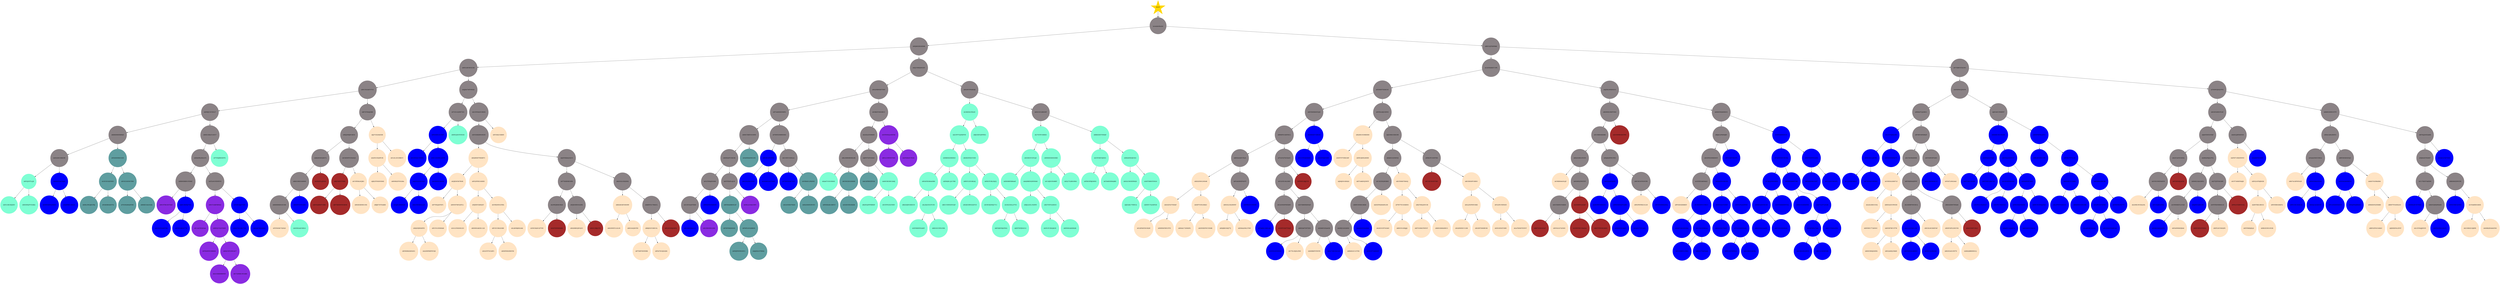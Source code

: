digraph TreeStructure {

idI3LYDWY6PYSM[shape=circle;style=filled;color=lavenderblush4;label=<<BR/>lavenderblush4<BR/>>]
ROOTNODE[shape=star;style=filled;color=gold;label=<ROOT>]
ROOTNODE->idI3LYDWY6PYSM
idI3LYDWY6PYSM[shape=circle;style=filled;color=lavenderblush4;label=<<BR/>lavenderblush4<BR/>>]
ROOTNODE[shape=star;style=filled;color=gold;label=<ROOT>]
ROOTNODE->idI3LYDWY6PYSM
idWJ965ZR3HIMR[shape=circle;style=filled;color=lavenderblush4]
idI3LYDWY6PYSM->idWJ965ZR3HIMR
idBYCGJT5HFR8K[shape=circle;style=filled;color=lavenderblush4]
idI3LYDWY6PYSM->idBYCGJT5HFR8K
idFEUAPO8YZCX8[shape=circle;style=filled;color=lavenderblush4]
idWJ965ZR3HIMR->idFEUAPO8YZCX8
idSJ1VMXQ9SGXT[shape=circle;style=filled;color=lavenderblush4]
idWJ965ZR3HIMR->idSJ1VMXQ9SGXT
id1AVMAX6S71PR[shape=circle;style=filled;color=lavenderblush4]
idBYCGJT5HFR8K->id1AVMAX6S71PR
idV7DBPCFZ4C9U[shape=circle;style=filled;color=lavenderblush4]
idBYCGJT5HFR8K->idV7DBPCFZ4C9U
idWU5SZAIF37UG[shape=circle;style=filled;color=lavenderblush4]
idFEUAPO8YZCX8->idWU5SZAIF37UG
idQJH47MFY95QS[shape=circle;style=filled;color=lavenderblush4]
idFEUAPO8YZCX8->idQJH47MFY95QS
idW2PIBWER75WF[shape=circle;style=filled;color=lavenderblush4]
idSJ1VMXQ9SGXT->idW2PIBWER75WF
idP2MVTF84KYJK[shape=circle;style=filled;color=lavenderblush4]
idSJ1VMXQ9SGXT->idP2MVTF84KYJK
idYSMM7YIO6COC[shape=circle;style=filled;color=lavenderblush4]
id1AVMAX6S71PR->idYSMM7YIO6COC
id4JT8LMYKNGCO[shape=circle;style=filled;color=lavenderblush4]
id1AVMAX6S71PR->id4JT8LMYKNGCO
id3FHP601JY4UW[shape=circle;style=filled;color=lavenderblush4]
idV7DBPCFZ4C9U->id3FHP601JY4UW
id790WVJDQUFVS[shape=circle;style=filled;color=lavenderblush4]
idV7DBPCFZ4C9U->id790WVJDQUFVS
idSP8JU3UYSCL7[shape=circle;style=filled;color=lavenderblush4]
idWU5SZAIF37UG->idSP8JU3UYSCL7
idB7ZT584JGI89[shape=circle;style=filled;color=lavenderblush4]
idWU5SZAIF37UG->idB7ZT584JGI89
id7CN1G2HW7351[shape=circle;style=filled;color=lavenderblush4]
idQJH47MFY95QS->id7CN1G2HW7351
id2U9YMAOUORCK[shape=circle;style=filled;color=lavenderblush4]
idQJH47MFY95QS->id2U9YMAOUORCK
id5744ROB3NMFG[shape=circle;style=filled;color=lavenderblush4]
idW2PIBWER75WF->id5744ROB3NMFG
idCRRZYV6D3RUU[shape=circle;style=filled;color=lavenderblush4]
idW2PIBWER75WF->idCRRZYV6D3RUU
id198ZS61P8L8C[shape=circle;style=filled;color=aquamarine]
idP2MVTF84KYJK->id198ZS61P8L8C
idDGCSCLB8I3HT[shape=circle;style=filled;color=lavenderblush4]
idP2MVTF84KYJK->idDGCSCLB8I3HT
id6V5HHX8SFQQ9[shape=circle;style=filled;color=lavenderblush4]
idYSMM7YIO6COC->id6V5HHX8SFQQ9
idNTHL49JO3EWO[shape=circle;style=filled;color=lavenderblush4]
idYSMM7YIO6COC->idNTHL49JO3EWO
idEHWB19MFYY8O[shape=circle;style=filled;color=lavenderblush4]
id4JT8LMYKNGCO->idEHWB19MFYY8O
id08MYMQ6X90CS[shape=circle;style=filled;color=lavenderblush4]
id4JT8LMYKNGCO->id08MYMQ6X90CS
idWB4S7LJSZ8C1[shape=circle;style=filled;color=lavenderblush4]
id3FHP601JY4UW->idWB4S7LJSZ8C1
idJ0V4EU5WRP97[shape=circle;style=filled;color=lavenderblush4]
id3FHP601JY4UW->idJ0V4EU5WRP97
idIOSF2DRUFUAV[shape=circle;style=filled;color=lavenderblush4]
id790WVJDQUFVS->idIOSF2DRUFUAV
idXKWLW8NUITTV[shape=circle;style=filled;color=lavenderblush4]
id790WVJDQUFVS->idXKWLW8NUITTV
idKBXM9H5RPADI[shape=circle;style=filled;color=lavenderblush4]
idSP8JU3UYSCL7->idKBXM9H5RPADI
idMSUZB2CU4YU7[shape=circle;style=filled;color=lavenderblush4]
idSP8JU3UYSCL7->idMSUZB2CU4YU7
idWJ20WJ6V3KVZ[shape=circle;style=filled;color=lavenderblush4]
idB7ZT584JGI89->idWJ20WJ6V3KVZ
idJ27CE29AH3IR[shape=circle;style=filled;color=bisque]
idB7ZT584JGI89->idJ27CE29AH3IR
idFEZX9G161M07[shape=circle;style=filled;color=blue]
id7CN1G2HW7351->idFEZX9G161M07
idMP2Q0STNVEO6[shape=circle;style=filled;color=aquamarine]
id7CN1G2HW7351->idMP2Q0STNVEO6
idZYSDKKBW4WZN[shape=circle;style=filled;color=lavenderblush4]
id2U9YMAOUORCK->idZYSDKKBW4WZN
id5T3I62UXIR95[shape=circle;style=filled;color=bisque]
id2U9YMAOUORCK->id5T3I62UXIR95
idH9CTHBTOCSWW[shape=circle;style=filled;color=lavenderblush4]
id5744ROB3NMFG->idH9CTHBTOCSWW
id7HW5ONBWXY8C[shape=circle;style=filled;color=lavenderblush4]
id5744ROB3NMFG->id7HW5ONBWXY8C
idLSSL63Y0969N[shape=circle;style=filled;color=lavenderblush4]
idCRRZYV6D3RUU->idLSSL63Y0969N
idOTFM5QLM5FNE[shape=circle;style=filled;color=blueviolet]
idCRRZYV6D3RUU->idOTFM5QLM5FNE
id2UFF7GQNXPVW[shape=circle;style=filled;color=aquamarine]
id198ZS61P8L8C->id2UFF7GQNXPVW
id9JUEEVQPFPEG[shape=circle;style=filled;color=aquamarine]
id198ZS61P8L8C->id9JUEEVQPFPEG
idL7VOTP196RSS[shape=circle;style=filled;color=aquamarine]
idDGCSCLB8I3HT->idL7VOTP196RSS
idRB0Z0ETT0MAP[shape=circle;style=filled;color=aquamarine]
idDGCSCLB8I3HT->idRB0Z0ETT0MAP
id99HPN1X0FMU2[shape=circle;style=filled;color=lavenderblush4]
id6V5HHX8SFQQ9->id99HPN1X0FMU2
idQ586DE73HKGR[shape=circle;style=filled;color=blue]
id6V5HHX8SFQQ9->idQ586DE73HKGR
idXQMI1N3M8DXM[shape=circle;style=filled;color=bisque]
idNTHL49JO3EWO->idXQMI1N3M8DXM
idJI2NBGCEBC8W[shape=circle;style=filled;color=lavenderblush4]
idNTHL49JO3EWO->idJI2NBGCEBC8W
idUC9I60GKDI86[shape=circle;style=filled;color=lavenderblush4]
idEHWB19MFYY8O->idUC9I60GKDI86
idOCWPBF45ETPM[shape=circle;style=filled;color=brown]
idEHWB19MFYY8O->idOCWPBF45ETPM
idBJAC2P8HNJKY[shape=circle;style=filled;color=lavenderblush4]
id08MYMQ6X90CS->idBJAC2P8HNJKY
id39IVA88MOO1Y[shape=circle;style=filled;color=blue]
id08MYMQ6X90CS->id39IVA88MOO1Y
idLZGVVJHIA389[shape=circle;style=filled;color=blue]
idWB4S7LJSZ8C1->idLZGVVJHIA389
idFVRF30FERIQT[shape=circle;style=filled;color=lavenderblush4]
idWB4S7LJSZ8C1->idFVRF30FERIQT
id6KRRU9GU9GXM[shape=circle;style=filled;color=blue]
idJ0V4EU5WRP97->id6KRRU9GU9GXM
idXMP99TK22PCC[shape=circle;style=filled;color=blue]
idJ0V4EU5WRP97->idXMP99TK22PCC
idJ4DTDFZGYPJF[shape=circle;style=filled;color=lavenderblush4]
idIOSF2DRUFUAV->idJ4DTDFZGYPJF
idASX1JHFHDYO9[shape=circle;style=filled;color=lavenderblush4]
idIOSF2DRUFUAV->idASX1JHFHDYO9
idMA1Q0ILXWIY3[shape=circle;style=filled;color=lavenderblush4]
idXKWLW8NUITTV->idMA1Q0ILXWIY3
idR782JO05ZAHR[shape=circle;style=filled;color=lavenderblush4]
idXKWLW8NUITTV->idR782JO05ZAHR
id4N206U08KCBY[shape=circle;style=filled;color=lavenderblush4]
idKBXM9H5RPADI->id4N206U08KCBY
idVXOEX5RD33D5[shape=circle;style=filled;color=cadetblue]
idKBXM9H5RPADI->idVXOEX5RD33D5
idSHATRLEK41P3[shape=circle;style=filled;color=lavenderblush4]
idMSUZB2CU4YU7->idSHATRLEK41P3
id7YYEJB9EDR7R[shape=circle;style=filled;color=aquamarine]
idMSUZB2CU4YU7->id7YYEJB9EDR7R
id4K4NO83Q9S72[shape=circle;style=filled;color=lavenderblush4]
idWJ20WJ6V3KVZ->id4K4NO83Q9S72
idCMZWPVON40QS[shape=circle;style=filled;color=lavenderblush4]
idWJ20WJ6V3KVZ->idCMZWPVON40QS
idLKYGCXQ0PUIX[shape=circle;style=filled;color=bisque]
idJ27CE29AH3IR->idLKYGCXQ0PUIX
idUL0L1ECZRBUV[shape=circle;style=filled;color=bisque]
idJ27CE29AH3IR->idUL0L1ECZRBUV
id0O95HAUOWBFJ[shape=circle;style=filled;color=blue]
idFEZX9G161M07->id0O95HAUOWBFJ
idMC1DSHMLAMN8[shape=circle;style=filled;color=blue]
idFEZX9G161M07->idMC1DSHMLAMN8
id6QRMM7WK8R7C[shape=circle;style=filled;color=bisque]
idZYSDKKBW4WZN->id6QRMM7WK8R7C
idJATNXKAQ3QUO[shape=circle;style=filled;color=lavenderblush4]
idZYSDKKBW4WZN->idJATNXKAQ3QUO
idDX5Q0TUXXCBI[shape=circle;style=filled;color=lavenderblush4]
idH9CTHBTOCSWW->idDX5Q0TUXXCBI
id3QNXXA5MI1ZM[shape=circle;style=filled;color=cadetblue]
idH9CTHBTOCSWW->id3QNXXA5MI1ZM
id8GI816PUP9PJ[shape=circle;style=filled;color=blue]
id7HW5ONBWXY8C->id8GI816PUP9PJ
idZ1NXVUDDILA1[shape=circle;style=filled;color=lavenderblush4]
id7HW5ONBWXY8C->idZ1NXVUDDILA1
idKLIMBMBMHLHK[shape=circle;style=filled;color=lavenderblush4]
idLSSL63Y0969N->idKLIMBMBMHLHK
idJFR75SFSZ8AU[shape=circle;style=filled;color=lavenderblush4]
idLSSL63Y0969N->idJFR75SFSZ8AU
idPLG1NWNET56D[shape=circle;style=filled;color=blueviolet]
idOTFM5QLM5FNE->idPLG1NWNET56D
id2FISB40UTEZ6[shape=circle;style=filled;color=blueviolet]
idOTFM5QLM5FNE->id2FISB40UTEZ6
idZRB0XZZRHHLV[shape=circle;style=filled;color=aquamarine]
id2UFF7GQNXPVW->idZRB0XZZRHHLV
idK0B3PHZGT3E9[shape=circle;style=filled;color=aquamarine]
id2UFF7GQNXPVW->idK0B3PHZGT3E9
idSOH03VUEYLJ9[shape=circle;style=filled;color=aquamarine]
idL7VOTP196RSS->idSOH03VUEYLJ9
idMMDDS800SHBZ[shape=circle;style=filled;color=aquamarine]
idL7VOTP196RSS->idMMDDS800SHBZ
idLTIVMKTQKNI3[shape=circle;style=filled;color=aquamarine]
idRB0Z0ETT0MAP->idLTIVMKTQKNI3
idDK465EIQECK3[shape=circle;style=filled;color=aquamarine]
idRB0Z0ETT0MAP->idDK465EIQECK3
id805A3QPG7K2Z[shape=circle;style=filled;color=lavenderblush4]
id99HPN1X0FMU2->id805A3QPG7K2Z
id7G2VQ7DCEAOC[shape=circle;style=filled;color=lavenderblush4]
id99HPN1X0FMU2->id7G2VQ7DCEAOC
idY1UY5VADDK8N[shape=circle;style=filled;color=blue]
idQ586DE73HKGR->idY1UY5VADDK8N
idEEIFX8JVIDBV[shape=circle;style=filled;color=blue]
idQ586DE73HKGR->idEEIFX8JVIDBV
idGB7N7VNRG36F[shape=circle;style=filled;color=bisque]
idXQMI1N3M8DXM->idGB7N7VNRG36F
id0WCJ6HS280H9[shape=circle;style=filled;color=bisque]
idXQMI1N3M8DXM->id0WCJ6HS280H9
idIQ8GC4ONIF2X[shape=circle;style=filled;color=lavenderblush4]
idJI2NBGCEBC8W->idIQ8GC4ONIF2X
idYBLYFUSNFTE6[shape=circle;style=filled;color=lavenderblush4]
idJI2NBGCEBC8W->idYBLYFUSNFTE6
idH2OG9610YG55[shape=circle;style=filled;color=lavenderblush4]
idUC9I60GKDI86->idH2OG9610YG55
id94J0QFIWUFXU[shape=circle;style=filled;color=lavenderblush4]
idUC9I60GKDI86->id94J0QFIWUFXU
idGOFDG0MKH0OY[shape=circle;style=filled;color=lavenderblush4]
idBJAC2P8HNJKY->idGOFDG0MKH0OY
idFOOA8V5XICPC[shape=circle;style=filled;color=blue]
idBJAC2P8HNJKY->idFOOA8V5XICPC
id7AMWNEP3WO9J[shape=circle;style=filled;color=blue]
id39IVA88MOO1Y->id7AMWNEP3WO9J
idN6TMNPXTLK3K[shape=circle;style=filled;color=blue]
id39IVA88MOO1Y->idN6TMNPXTLK3K
idNROKI21J4E5M[shape=circle;style=filled;color=blue]
idLZGVVJHIA389->idNROKI21J4E5M
idEXHD0IHEB27C[shape=circle;style=filled;color=blue]
idLZGVVJHIA389->idEXHD0IHEB27C
id31T4O9I4E9EB[shape=circle;style=filled;color=lavenderblush4]
idFVRF30FERIQT->id31T4O9I4E9EB
idOTGI9V0PV4E0[shape=circle;style=filled;color=lavenderblush4]
idFVRF30FERIQT->idOTGI9V0PV4E0
id4X5QZ2CVYJJV[shape=circle;style=filled;color=blue]
id6KRRU9GU9GXM->id4X5QZ2CVYJJV
idZO5A24H4Y91P[shape=circle;style=filled;color=blue]
id6KRRU9GU9GXM->idZO5A24H4Y91P
idIBLBOGB9UDIR[shape=circle;style=filled;color=blue]
idXMP99TK22PCC->idIBLBOGB9UDIR
idXVR27X7YLCJ5[shape=circle;style=filled;color=blue]
idXMP99TK22PCC->idXVR27X7YLCJ5
idOA724YS53EXQ[shape=circle;style=filled;color=lavenderblush4]
idJ4DTDFZGYPJF->idOA724YS53EXQ
id2RXQ59J2LFYQ[shape=circle;style=filled;color=lavenderblush4]
idJ4DTDFZGYPJF->id2RXQ59J2LFYQ
id4FM71HKZEWNU[shape=circle;style=filled;color=bisque]
idASX1JHFHDYO9->id4FM71HKZEWNU
idA0JI8F9ZGHDY[shape=circle;style=filled;color=blue]
idASX1JHFHDYO9->idA0JI8F9ZGHDY
id3QA2SMOUM0L4[shape=circle;style=filled;color=lavenderblush4]
idMA1Q0ILXWIY3->id3QA2SMOUM0L4
idBFZ8SXESESJC[shape=circle;style=filled;color=lavenderblush4]
idMA1Q0ILXWIY3->idBFZ8SXESESJC
id5J8AGETXS8E7[shape=circle;style=filled;color=lavenderblush4]
idR782JO05ZAHR->id5J8AGETXS8E7
idG0JGLP2B76MO[shape=circle;style=filled;color=blue]
idR782JO05ZAHR->idG0JGLP2B76MO
idIVVJ2YI7LLJX[shape=circle;style=filled;color=aquamarine]
id4N206U08KCBY->idIVVJ2YI7LLJX
idS8MVI3ACNJ4S[shape=circle;style=filled;color=blue]
id4N206U08KCBY->idS8MVI3ACNJ4S
id1ECIG3QZY9XU[shape=circle;style=filled;color=cadetblue]
idVXOEX5RD33D5->id1ECIG3QZY9XU
idIVSZ1KONS7BM[shape=circle;style=filled;color=cadetblue]
idVXOEX5RD33D5->idIVSZ1KONS7BM
idRBMDBRN1PDMZ[shape=circle;style=filled;color=lavenderblush4]
idSHATRLEK41P3->idRBMDBRN1PDMZ
idSTL6O3YEWPUX[shape=circle;style=filled;color=lavenderblush4]
idSHATRLEK41P3->idSTL6O3YEWPUX
idB83O9KGS4RMN[shape=circle;style=filled;color=lavenderblush4]
id4K4NO83Q9S72->idB83O9KGS4RMN
id2FADPL2JVIGG[shape=circle;style=filled;color=brown]
id4K4NO83Q9S72->id2FADPL2JVIGG
idBJT4BFS7FIRS[shape=circle;style=filled;color=brown]
idCMZWPVON40QS->idBJT4BFS7FIRS
idUVIPX6L6CJKG[shape=circle;style=filled;color=bisque]
idCMZWPVON40QS->idUVIPX6L6CJKG
idJK25TNDDVDMZ[shape=circle;style=filled;color=bisque]
idLKYGCXQ0PUIX->idJK25TNDDVDMZ
id6W9K2PVNLX6A[shape=circle;style=filled;color=bisque]
idLKYGCXQ0PUIX->id6W9K2PVNLX6A
id4JOYQ335COLD[shape=circle;style=filled;color=blue]
idMC1DSHMLAMN8->id4JOYQ335COLD
id4OI9Z9UZ8NXF[shape=circle;style=filled;color=blue]
idMC1DSHMLAMN8->id4OI9Z9UZ8NXF
idGJED0YI67RGK[shape=circle;style=filled;color=bisque]
id6QRMM7WK8R7C->idGJED0YI67RGK
idPZ2FPEE1KHEE[shape=circle;style=filled;color=bisque]
id6QRMM7WK8R7C->idPZ2FPEE1KHEE
idY7TA5RNKU6FA[shape=circle;style=filled;color=lavenderblush4]
idJATNXKAQ3QUO->idY7TA5RNKU6FA
id62OLILCKQSDQ[shape=circle;style=filled;color=lavenderblush4]
idJATNXKAQ3QUO->id62OLILCKQSDQ
idUQ7694JNI3HH[shape=circle;style=filled;color=lavenderblush4]
idDX5Q0TUXXCBI->idUQ7694JNI3HH
idOI785ATL4J1H[shape=circle;style=filled;color=lavenderblush4]
idDX5Q0TUXXCBI->idOI785ATL4J1H
id8LZSQYRCV5YD[shape=circle;style=filled;color=blue]
id8GI816PUP9PJ->id8LZSQYRCV5YD
idLW6RP2DZ7EMZ[shape=circle;style=filled;color=blue]
id8GI816PUP9PJ->idLW6RP2DZ7EMZ
id7YWFXV0K7YCF[shape=circle;style=filled;color=blue]
idZ1NXVUDDILA1->id7YWFXV0K7YCF
idO5BA91LPB2WZ[shape=circle;style=filled;color=cadetblue]
idZ1NXVUDDILA1->idO5BA91LPB2WZ
idQA47COOURSSZ[shape=circle;style=filled;color=aquamarine]
idKLIMBMBMHLHK->idQA47COOURSSZ
idICMGZ6O2X8HH[shape=circle;style=filled;color=cadetblue]
idKLIMBMBMHLHK->idICMGZ6O2X8HH
idACAPB90ZXVG6[shape=circle;style=filled;color=cadetblue]
idJFR75SFSZ8AU->idACAPB90ZXVG6
idAWCRZ3BUZAHJ[shape=circle;style=filled;color=aquamarine]
idJFR75SFSZ8AU->idAWCRZ3BUZAHJ
idW26TK3K6AOBM[shape=circle;style=filled;color=aquamarine]
idZRB0XZZRHHLV->idW26TK3K6AOBM
idZMQB11J317KR[shape=circle;style=filled;color=aquamarine]
idZRB0XZZRHHLV->idZMQB11J317KR
idIWVU25U6KL6J[shape=circle;style=filled;color=aquamarine]
idK0B3PHZGT3E9->idIWVU25U6KL6J
idFKUFUBLZSJCJ[shape=circle;style=filled;color=aquamarine]
idK0B3PHZGT3E9->idFKUFUBLZSJCJ
idZB3B9PDB6AAT[shape=circle;style=filled;color=aquamarine]
idSOH03VUEYLJ9->idZB3B9PDB6AAT
idAQHRENQWWHAX[shape=circle;style=filled;color=aquamarine]
idSOH03VUEYLJ9->idAQHRENQWWHAX
idU18J5GVE4BBT[shape=circle;style=filled;color=aquamarine]
idMMDDS800SHBZ->idU18J5GVE4BBT
idZQ17G2BGOPA3[shape=circle;style=filled;color=aquamarine]
idMMDDS800SHBZ->idZQ17G2BGOPA3
idITRCHTBJOM5G[shape=circle;style=filled;color=aquamarine]
idLTIVMKTQKNI3->idITRCHTBJOM5G
idCYA0ESIWAQBD[shape=circle;style=filled;color=aquamarine]
idLTIVMKTQKNI3->idCYA0ESIWAQBD
idSGLUMOX5PKQX[shape=circle;style=filled;color=aquamarine]
idDK465EIQECK3->idSGLUMOX5PKQX
id3H7NBH3TSNL9[shape=circle;style=filled;color=aquamarine]
idDK465EIQECK3->id3H7NBH3TSNL9
idXZQVE9C2ND4B[shape=circle;style=filled;color=bisque]
id805A3QPG7K2Z->idXZQVE9C2ND4B
idFOAG8M5PO67F[shape=circle;style=filled;color=lavenderblush4]
id805A3QPG7K2Z->idFOAG8M5PO67F
idCG2VE184186N[shape=circle;style=filled;color=lavenderblush4]
id7G2VQ7DCEAOC->idCG2VE184186N
idYXWELIBJJCV9[shape=circle;style=filled;color=brown]
id7G2VQ7DCEAOC->idYXWELIBJJCV9
idJS8JSN18DIQG[shape=circle;style=filled;color=bisque]
id0WCJ6HS280H9->idJS8JSN18DIQG
idE7OARDVJ3WYF[shape=circle;style=filled;color=bisque]
id0WCJ6HS280H9->idE7OARDVJ3WYF
idC18LYKQHGB6S[shape=circle;style=filled;color=lavenderblush4]
idIQ8GC4ONIF2X->idC18LYKQHGB6S
idE3TM9D7E663J[shape=circle;style=filled;color=bisque]
idIQ8GC4ONIF2X->idE3TM9D7E663J
idF15ECMCB7SBC[shape=circle;style=filled;color=brown]
idYBLYFUSNFTE6->idF15ECMCB7SBC
idECIHSDFV3KW3[shape=circle;style=filled;color=bisque]
idYBLYFUSNFTE6->idECIHSDFV3KW3
idC9XBS6AGSLJP[shape=circle;style=filled;color=bisque]
idH2OG9610YG55->idC9XBS6AGSLJP
id0O80X25WZTZT[shape=circle;style=filled;color=lavenderblush4]
idH2OG9610YG55->id0O80X25WZTZT
id0FJSJ4WXJNPI[shape=circle;style=filled;color=blue]
id94J0QFIWUFXU->id0FJSJ4WXJNPI
idHCMC4V5GN3TB[shape=circle;style=filled;color=lavenderblush4]
id94J0QFIWUFXU->idHCMC4V5GN3TB
id1EI5EZAKMAQ3[shape=circle;style=filled;color=lavenderblush4]
idGOFDG0MKH0OY->id1EI5EZAKMAQ3
idKBA9YWOBI3ZN[shape=circle;style=filled;color=blue]
idGOFDG0MKH0OY->idKBA9YWOBI3ZN
id72KLJVHXOB5W[shape=circle;style=filled;color=blue]
id7AMWNEP3WO9J->id72KLJVHXOB5W
idE8DHQ88KTC86[shape=circle;style=filled;color=blue]
id7AMWNEP3WO9J->idE8DHQ88KTC86
idBYAE8OB2GLW7[shape=circle;style=filled;color=blue]
idN6TMNPXTLK3K->idBYAE8OB2GLW7
idO1LQOU56OSTL[shape=circle;style=filled;color=blue]
idN6TMNPXTLK3K->idO1LQOU56OSTL
id11J18YKF0RUZ[shape=circle;style=filled;color=blue]
idNROKI21J4E5M->id11J18YKF0RUZ
idP7HV9QCOEEWQ[shape=circle;style=filled;color=blue]
idNROKI21J4E5M->idP7HV9QCOEEWQ
idUWE02LEK871Z[shape=circle;style=filled;color=bisque]
id31T4O9I4E9EB->idUWE02LEK871Z
idEV9AIMAQEP9T[shape=circle;style=filled;color=lavenderblush4]
id31T4O9I4E9EB->idEV9AIMAQEP9T
id59L5RWXKMC1V[shape=circle;style=filled;color=blue]
idOTGI9V0PV4E0->id59L5RWXKMC1V
idVVA7LN9LX44I[shape=circle;style=filled;color=bisque]
idOTGI9V0PV4E0->idVVA7LN9LX44I
id3P7I4IU3ZQX9[shape=circle;style=filled;color=blue]
id4X5QZ2CVYJJV->id3P7I4IU3ZQX9
id8VVMP1QRA7A2[shape=circle;style=filled;color=blue]
id4X5QZ2CVYJJV->id8VVMP1QRA7A2
idLSDOEPXNGI92[shape=circle;style=filled;color=blue]
idZO5A24H4Y91P->idLSDOEPXNGI92
idZR4BYIB708DI[shape=circle;style=filled;color=blue]
idZO5A24H4Y91P->idZR4BYIB708DI
id90WHCT27JXRU[shape=circle;style=filled;color=blue]
idXVR27X7YLCJ5->id90WHCT27JXRU
id6PJRB42R8C99[shape=circle;style=filled;color=blue]
idXVR27X7YLCJ5->id6PJRB42R8C99
idGYNC0WEM4IVN[shape=circle;style=filled;color=lavenderblush4]
idOA724YS53EXQ->idGYNC0WEM4IVN
idFVSKN6JLAOXI[shape=circle;style=filled;color=brown]
idOA724YS53EXQ->idFVSKN6JLAOXI
idH60K1KAGDRY2[shape=circle;style=filled;color=lavenderblush4]
id2RXQ59J2LFYQ->idH60K1KAGDRY2
idQ7VJVFS6C6RY[shape=circle;style=filled;color=lavenderblush4]
id2RXQ59J2LFYQ->idQ7VJVFS6C6RY
idUF7308XFM4JH[shape=circle;style=filled;color=bisque]
id4FM71HKZEWNU->idUF7308XFM4JH
idXVQ16TMJ9SZK[shape=circle;style=filled;color=bisque]
id4FM71HKZEWNU->idXVQ16TMJ9SZK
id8S7A1HFW5GQ5[shape=circle;style=filled;color=bisque]
id3QA2SMOUM0L4->id8S7A1HFW5GQ5
idP6NSDKA3N364[shape=circle;style=filled;color=blue]
id3QA2SMOUM0L4->idP6NSDKA3N364
idOG5ALKANRPVG[shape=circle;style=filled;color=blue]
idBFZ8SXESESJC->idOG5ALKANRPVG
idADO74C9R4H84[shape=circle;style=filled;color=bisque]
idBFZ8SXESESJC->idADO74C9R4H84
idU17RSX7IAEHM[shape=circle;style=filled;color=lavenderblush4]
id5J8AGETXS8E7->idU17RSX7IAEHM
idRK060ZZ9VSTK[shape=circle;style=filled;color=lavenderblush4]
id5J8AGETXS8E7->idRK060ZZ9VSTK
idZ51GRCXEJNIV[shape=circle;style=filled;color=aquamarine]
idIVVJ2YI7LLJX->idZ51GRCXEJNIV
idHSM9QFYVZ4BQ[shape=circle;style=filled;color=aquamarine]
idIVVJ2YI7LLJX->idHSM9QFYVZ4BQ
idOHIYAMNQN6ER[shape=circle;style=filled;color=blue]
idS8MVI3ACNJ4S->idOHIYAMNQN6ER
idOJ89BEC2RLH1[shape=circle;style=filled;color=blue]
idS8MVI3ACNJ4S->idOJ89BEC2RLH1
idD8LOWGJKUPRJ[shape=circle;style=filled;color=cadetblue]
id1ECIG3QZY9XU->idD8LOWGJKUPRJ
idY48ZB04DD7I4[shape=circle;style=filled;color=cadetblue]
id1ECIG3QZY9XU->idY48ZB04DD7I4
id7DO9266QHT0B[shape=circle;style=filled;color=cadetblue]
idIVSZ1KONS7BM->id7DO9266QHT0B
id80KE16A33Q5J[shape=circle;style=filled;color=cadetblue]
idIVSZ1KONS7BM->id80KE16A33Q5J
idWCFTRCZX7NAO[shape=circle;style=filled;color=blueviolet]
idRBMDBRN1PDMZ->idWCFTRCZX7NAO
idJM1R80RJ7VPJ[shape=circle;style=filled;color=blue]
idRBMDBRN1PDMZ->idJM1R80RJ7VPJ
idHCT1KBFIBWAC[shape=circle;style=filled;color=blueviolet]
idSTL6O3YEWPUX->idHCT1KBFIBWAC
idVZKO9JJS7YD5[shape=circle;style=filled;color=blue]
idSTL6O3YEWPUX->idVZKO9JJS7YD5
id68H8MKM1EU88[shape=circle;style=filled;color=lavenderblush4]
idB83O9KGS4RMN->id68H8MKM1EU88
idKHINT4TIVQHH[shape=circle;style=filled;color=blue]
idB83O9KGS4RMN->idKHINT4TIVQHH
id6YN2KRM7C9B6[shape=circle;style=filled;color=brown]
idBJT4BFS7FIRS->id6YN2KRM7C9B6
idB758MMVWGB3M[shape=circle;style=filled;color=brown]
idBJT4BFS7FIRS->idB758MMVWGB3M
id9GR3XE9H1C8S[shape=circle;style=filled;color=bisque]
idUVIPX6L6CJKG->id9GR3XE9H1C8S
idRJK7SYTSAKBI[shape=circle;style=filled;color=bisque]
idUVIPX6L6CJKG->idRJK7SYTSAKBI
id3AJ0L9B6BNAT[shape=circle;style=filled;color=blue]
id4JOYQ335COLD->id3AJ0L9B6BNAT
idX435HGBG2L29[shape=circle;style=filled;color=blue]
id4JOYQ335COLD->idX435HGBG2L29
id57VR3JAYFSF1[shape=circle;style=filled;color=bisque]
idGJED0YI67RGK->id57VR3JAYFSF1
idMVM796VQNTL1[shape=circle;style=filled;color=bisque]
idGJED0YI67RGK->idMVM796VQNTL1
idYJX5FCX69QST[shape=circle;style=filled;color=bisque]
idPZ2FPEE1KHEE->idYJX5FCX69QST
idUPKDNF43TIFA[shape=circle;style=filled;color=bisque]
idPZ2FPEE1KHEE->idUPKDNF43TIFA
idLPBVJ8XHCBQS[shape=circle;style=filled;color=lavenderblush4]
idY7TA5RNKU6FA->idLPBVJ8XHCBQS
idVJDOXWOO2I5K[shape=circle;style=filled;color=lavenderblush4]
idY7TA5RNKU6FA->idVJDOXWOO2I5K
idKK4KGKP38SMW[shape=circle;style=filled;color=bisque]
id62OLILCKQSDQ->idKK4KGKP38SMW
idAKWYO17964UL[shape=circle;style=filled;color=lavenderblush4]
id62OLILCKQSDQ->idAKWYO17964UL
id1CZY342N7EX9[shape=circle;style=filled;color=lavenderblush4]
idUQ7694JNI3HH->id1CZY342N7EX9
idWPJSW6OPJM0M[shape=circle;style=filled;color=blue]
idUQ7694JNI3HH->idWPJSW6OPJM0M
id8TDXADBD5C2F[shape=circle;style=filled;color=cadetblue]
idOI785ATL4J1H->id8TDXADBD5C2F
idO9LL61RAUNPU[shape=circle;style=filled;color=blueviolet]
idOI785ATL4J1H->idO9LL61RAUNPU
idGL9C9ED7E6ZI[shape=circle;style=filled;color=cadetblue]
idO5BA91LPB2WZ->idGL9C9ED7E6ZI
idZK2MIMYZPCFC[shape=circle;style=filled;color=cadetblue]
idO5BA91LPB2WZ->idZK2MIMYZPCFC
idPEHEAR1SRFCY[shape=circle;style=filled;color=cadetblue]
idICMGZ6O2X8HH->idPEHEAR1SRFCY
id3GESYEX3RZIB[shape=circle;style=filled;color=cadetblue]
idICMGZ6O2X8HH->id3GESYEX3RZIB
id82PQ4PPFBBMF[shape=circle;style=filled;color=aquamarine]
idAWCRZ3BUZAHJ->id82PQ4PPFBBMF
idUETPGGX3T69V[shape=circle;style=filled;color=aquamarine]
idAWCRZ3BUZAHJ->idUETPGGX3T69V
idB2S0JWOHIH1W[shape=circle;style=filled;color=aquamarine]
idW26TK3K6AOBM->idB2S0JWOHIH1W
idL2XAC93CFU5N[shape=circle;style=filled;color=aquamarine]
idW26TK3K6AOBM->idL2XAC93CFU5N
idKUU50WSDVGQP[shape=circle;style=filled;color=aquamarine]
idIWVU25U6KL6J->idKUU50WSDVGQP
idN2KUBWGZ2FUN[shape=circle;style=filled;color=aquamarine]
idIWVU25U6KL6J->idN2KUBWGZ2FUN
idCMV4KDWJC7U1[shape=circle;style=filled;color=aquamarine]
idFKUFUBLZSJCJ->idCMV4KDWJC7U1
id18GZ3DL237VG[shape=circle;style=filled;color=aquamarine]
idFKUFUBLZSJCJ->id18GZ3DL237VG
idHJLS25L1N4WW[shape=circle;style=filled;color=aquamarine]
idAQHRENQWWHAX->idHJLS25L1N4WW
idEZ7NF5329DOC[shape=circle;style=filled;color=aquamarine]
idAQHRENQWWHAX->idEZ7NF5329DOC
idJZOAK17T8WCA[shape=circle;style=filled;color=aquamarine]
id3H7NBH3TSNL9->idJZOAK17T8WCA
idZMTU74L90FGH[shape=circle;style=filled;color=aquamarine]
id3H7NBH3TSNL9->idZMTU74L90FGH
id4OQTGS750X4F[shape=circle;style=filled;color=bisque]
idXZQVE9C2ND4B->id4OQTGS750X4F
id4NF7GYX1EBAU[shape=circle;style=filled;color=bisque]
idXZQVE9C2ND4B->id4NF7GYX1EBAU
idM3GLC6LRN9YF[shape=circle;style=filled;color=bisque]
idFOAG8M5PO67F->idM3GLC6LRN9YF
id0PBBAYU55WR9[shape=circle;style=filled;color=blue]
idFOAG8M5PO67F->id0PBBAYU55WR9
idC2GN50FWEX6W[shape=circle;style=filled;color=lavenderblush4]
idCG2VE184186N->idC2GN50FWEX6W
idQ7GB695KHSQF[shape=circle;style=filled;color=lavenderblush4]
idCG2VE184186N->idQ7GB695KHSQF
idH8Y3NMH19KX8[shape=circle;style=filled;color=lavenderblush4]
idC18LYKQHGB6S->idH8Y3NMH19KX8
idQYZFMQMAWLOH[shape=circle;style=filled;color=bisque]
idC18LYKQHGB6S->idQYZFMQMAWLOH
id7WV75USOKR5O[shape=circle;style=filled;color=bisque]
idE3TM9D7E663J->id7WV75USOKR5O
id8Q7HIQ2XVC3E[shape=circle;style=filled;color=bisque]
idE3TM9D7E663J->id8Q7HIQ2XVC3E
idGLQYSPMYC6RZ[shape=circle;style=filled;color=bisque]
idECIHSDFV3KW3->idGLQYSPMYC6RZ
idY325P1FXFDZ5[shape=circle;style=filled;color=bisque]
idECIHSDFV3KW3->idY325P1FXFDZ5
idOC5HMYGT4RD8[shape=circle;style=filled;color=lavenderblush4]
id0O80X25WZTZT->idOC5HMYGT4RD8
idL5EIRYVLDZAP[shape=circle;style=filled;color=brown]
id0O80X25WZTZT->idL5EIRYVLDZAP
idLROWFO8984YD[shape=circle;style=filled;color=blue]
id0FJSJ4WXJNPI->idLROWFO8984YD
idWB3EEM4PVQHR[shape=circle;style=filled;color=blue]
id0FJSJ4WXJNPI->idWB3EEM4PVQHR
idWOPWF8K331LM[shape=circle;style=filled;color=bisque]
idHCMC4V5GN3TB->idWOPWF8K331LM
idFSWDHRXX4P2J[shape=circle;style=filled;color=blue]
idHCMC4V5GN3TB->idFSWDHRXX4P2J
idPVSDGIZ86BZV[shape=circle;style=filled;color=bisque]
id1EI5EZAKMAQ3->idPVSDGIZ86BZV
idUH6MNTCUNR1C[shape=circle;style=filled;color=blue]
id1EI5EZAKMAQ3->idUH6MNTCUNR1C
idXIWGX2VYZ9XT[shape=circle;style=filled;color=blue]
idKBA9YWOBI3ZN->idXIWGX2VYZ9XT
idHWQTUJO0PINC[shape=circle;style=filled;color=blue]
idKBA9YWOBI3ZN->idHWQTUJO0PINC
id08KOQMY50CS0[shape=circle;style=filled;color=blue]
id72KLJVHXOB5W->id08KOQMY50CS0
id2WNZKRHMYVSA[shape=circle;style=filled;color=blue]
id72KLJVHXOB5W->id2WNZKRHMYVSA
idHKU53SRIX0WE[shape=circle;style=filled;color=blue]
idE8DHQ88KTC86->idHKU53SRIX0WE
idAD7LS57L83QB[shape=circle;style=filled;color=blue]
idE8DHQ88KTC86->idAD7LS57L83QB
idL4ILSD8CCGVJ[shape=circle;style=filled;color=bisque]
idUWE02LEK871Z->idL4ILSD8CCGVJ
id0E5A3ZUF8VZH[shape=circle;style=filled;color=bisque]
idUWE02LEK871Z->id0E5A3ZUF8VZH
idLS0ERPVWCRUQ[shape=circle;style=filled;color=lavenderblush4]
idEV9AIMAQEP9T->idLS0ERPVWCRUQ
idRD4ZEBVTWXAH[shape=circle;style=filled;color=lavenderblush4]
idEV9AIMAQEP9T->idRD4ZEBVTWXAH
id3CPG1CNQ5SLT[shape=circle;style=filled;color=blue]
idLSDOEPXNGI92->id3CPG1CNQ5SLT
idIGVFL76SEYGZ[shape=circle;style=filled;color=blue]
idLSDOEPXNGI92->idIGVFL76SEYGZ
idTE03H405XH5E[shape=circle;style=filled;color=blue]
idZR4BYIB708DI->idTE03H405XH5E
id8WUW3NNJ2FQ0[shape=circle;style=filled;color=blue]
idZR4BYIB708DI->id8WUW3NNJ2FQ0
idLLFPNVYGDO1N[shape=circle;style=filled;color=blue]
id90WHCT27JXRU->idLLFPNVYGDO1N
idKPJ0HOGMN3RK[shape=circle;style=filled;color=blue]
id90WHCT27JXRU->idKPJ0HOGMN3RK
idS2RYSGI7ZPZB[shape=circle;style=filled;color=blue]
id6PJRB42R8C99->idS2RYSGI7ZPZB
idVIMSPA3YS77T[shape=circle;style=filled;color=blue]
id6PJRB42R8C99->idVIMSPA3YS77T
idLZMX1WCEALML[shape=circle;style=filled;color=bisque]
idGYNC0WEM4IVN->idLZMX1WCEALML
idYUZZJ8S2I5H2[shape=circle;style=filled;color=blue]
idGYNC0WEM4IVN->idYUZZJ8S2I5H2
id1WWHEEYLGY2K[shape=circle;style=filled;color=lavenderblush4]
idH60K1KAGDRY2->id1WWHEEYLGY2K
id6IJFEOQX61H9[shape=circle;style=filled;color=blue]
idH60K1KAGDRY2->id6IJFEOQX61H9
idVPTFB3WBMG1E[shape=circle;style=filled;color=lavenderblush4]
idQ7VJVFS6C6RY->idVPTFB3WBMG1E
idPW23TZBPDU6Q[shape=circle;style=filled;color=brown]
idQ7VJVFS6C6RY->idPW23TZBPDU6Q
id28VTXEL5BCGI[shape=circle;style=filled;color=bisque]
idXVQ16TMJ9SZK->id28VTXEL5BCGI
idFDYIR93ZKKT2[shape=circle;style=filled;color=bisque]
idXVQ16TMJ9SZK->idFDYIR93ZKKT2
idPEU0E1XGELUJ[shape=circle;style=filled;color=blue]
idP6NSDKA3N364->idPEU0E1XGELUJ
idX40J1QGAXC9P[shape=circle;style=filled;color=blue]
idP6NSDKA3N364->idX40J1QGAXC9P
idTU2N0DE9SDCN[shape=circle;style=filled;color=blue]
idOG5ALKANRPVG->idTU2N0DE9SDCN
idMZJP9DJ8B4EZ[shape=circle;style=filled;color=blue]
idOG5ALKANRPVG->idMZJP9DJ8B4EZ
idM8ZE0YQTD6BE[shape=circle;style=filled;color=bisque]
idADO74C9R4H84->idM8ZE0YQTD6BE
idRM7TYO45D23O[shape=circle;style=filled;color=bisque]
idADO74C9R4H84->idRM7TYO45D23O
idXNRLBUVS70DK[shape=circle;style=filled;color=blue]
idU17RSX7IAEHM->idXNRLBUVS70DK
idXIGVQMQW9A5E[shape=circle;style=filled;color=lavenderblush4]
idU17RSX7IAEHM->idXIGVQMQW9A5E
idVNGT88C4OY8C[shape=circle;style=filled;color=blue]
idRK060ZZ9VSTK->idVNGT88C4OY8C
id1Y0A8XM1660X[shape=circle;style=filled;color=bisque]
idRK060ZZ9VSTK->id1Y0A8XM1660X
id0O5QYNQHPTBS[shape=circle;style=filled;color=blue]
idJM1R80RJ7VPJ->id0O5QYNQHPTBS
idIY5R3ABLW77R[shape=circle;style=filled;color=blue]
idJM1R80RJ7VPJ->idIY5R3ABLW77R
idU1ALTIZQIGAA[shape=circle;style=filled;color=blueviolet]
idHCT1KBFIBWAC->idU1ALTIZQIGAA
idHPQUVOA7DIH5[shape=circle;style=filled;color=blueviolet]
idHCT1KBFIBWAC->idHPQUVOA7DIH5
idMQ7ZS19KU7D8[shape=circle;style=filled;color=blue]
idVZKO9JJS7YD5->idMQ7ZS19KU7D8
id60AKTKKZ6XKS[shape=circle;style=filled;color=blue]
idVZKO9JJS7YD5->id60AKTKKZ6XKS
idTZY8OBC7QNQO[shape=circle;style=filled;color=bisque]
id68H8MKM1EU88->idTZY8OBC7QNQO
idAYHD2AICMR16[shape=circle;style=filled;color=aquamarine]
id68H8MKM1EU88->idAYHD2AICMR16
idMJGPJR56IPPZ[shape=circle;style=filled;color=bisque]
idMVM796VQNTL1->idMJGPJR56IPPZ
id5CVS1D5I9HAR[shape=circle;style=filled;color=bisque]
idMVM796VQNTL1->id5CVS1D5I9HAR
id1612YMS0M1ZO[shape=circle;style=filled;color=bisque]
idYJX5FCX69QST->id1612YMS0M1ZO
idKMMGAKZ811LB[shape=circle;style=filled;color=bisque]
idYJX5FCX69QST->idKMMGAKZ811LB
idFCICC98LESBE[shape=circle;style=filled;color=bisque]
idUPKDNF43TIFA->idFCICC98LESBE
idLQ8NBJ6XL9A0[shape=circle;style=filled;color=bisque]
idUPKDNF43TIFA->idLQ8NBJ6XL9A0
id3WC8Q6UQT7H5[shape=circle;style=filled;color=bisque]
idLPBVJ8XHCBQS->id3WC8Q6UQT7H5
idSZF5IF8MD6BS[shape=circle;style=filled;color=brown]
idLPBVJ8XHCBQS->idSZF5IF8MD6BS
id9QMBESJWUJCC[shape=circle;style=filled;color=bisque]
idVJDOXWOO2I5K->id9QMBESJWUJCC
idIS013IBJLI7H[shape=circle;style=filled;color=brown]
idVJDOXWOO2I5K->idIS013IBJLI7H
id8GDWXT1LSLO9[shape=circle;style=filled;color=bisque]
idKK4KGKP38SMW->id8GDWXT1LSLO9
idI9334GJ93TIN[shape=circle;style=filled;color=bisque]
idKK4KGKP38SMW->idI9334GJ93TIN
idR8J52YUH8UGL[shape=circle;style=filled;color=bisque]
idAKWYO17964UL->idR8J52YUH8UGL
idFLDGSXIJ2MPQ[shape=circle;style=filled;color=brown]
idAKWYO17964UL->idFLDGSXIJ2MPQ
idEGI8KDR4LI1G[shape=circle;style=filled;color=blue]
id1CZY342N7EX9->idEGI8KDR4LI1G
idILYIRNHW23HZ[shape=circle;style=filled;color=blueviolet]
id1CZY342N7EX9->idILYIRNHW23HZ
idF5IFI5KKMG0Z[shape=circle;style=filled;color=cadetblue]
id8TDXADBD5C2F->idF5IFI5KKMG0Z
idPMFL0C82BK0N[shape=circle;style=filled;color=cadetblue]
id8TDXADBD5C2F->idPMFL0C82BK0N
id3FNRXPXYQ4EP[shape=circle;style=filled;color=aquamarine]
idL2XAC93CFU5N->id3FNRXPXYQ4EP
id6EOOU5FH1P8K[shape=circle;style=filled;color=aquamarine]
idL2XAC93CFU5N->id6EOOU5FH1P8K
idKTDJWYBJ3PWQ[shape=circle;style=filled;color=aquamarine]
id18GZ3DL237VG->idKTDJWYBJ3PWQ
idJ5PTWPJW451S[shape=circle;style=filled;color=aquamarine]
id18GZ3DL237VG->idJ5PTWPJW451S
idOP1FU5KGJ6ON[shape=circle;style=filled;color=aquamarine]
idEZ7NF5329DOC->idOP1FU5KGJ6ON
id85W9G460IMQR[shape=circle;style=filled;color=aquamarine]
idEZ7NF5329DOC->id85W9G460IMQR
idUQPX9ZYDCHQW[shape=circle;style=filled;color=bisque]
id4OQTGS750X4F->idUQPX9ZYDCHQW
idWBYR0TB5UPTN[shape=circle;style=filled;color=bisque]
id4OQTGS750X4F->idWBYR0TB5UPTN
id8MAI173DMDPL[shape=circle;style=filled;color=bisque]
id4NF7GYX1EBAU->id8MAI173DMDPL
id0ZWXEFWUVDMB[shape=circle;style=filled;color=bisque]
id4NF7GYX1EBAU->id0ZWXEFWUVDMB
idE8JREOSKJ77J[shape=circle;style=filled;color=bisque]
idM3GLC6LRN9YF->idE8JREOSKJ77J
idZD8A20ML376W[shape=circle;style=filled;color=bisque]
idM3GLC6LRN9YF->idZD8A20ML376W
id7MJ9K1GBDLQB[shape=circle;style=filled;color=blue]
idC2GN50FWEX6W->id7MJ9K1GBDLQB
id3NPP30M7YXQP[shape=circle;style=filled;color=brown]
idC2GN50FWEX6W->id3NPP30M7YXQP
idBEHA97DFTX59[shape=circle;style=filled;color=lavenderblush4]
idQ7GB695KHSQF->idBEHA97DFTX59
idSX6KYOZQAOXI[shape=circle;style=filled;color=lavenderblush4]
idQ7GB695KHSQF->idSX6KYOZQAOXI
id29PJC2SZ28NZ[shape=circle;style=filled;color=lavenderblush4]
idH8Y3NMH19KX8->id29PJC2SZ28NZ
id4AHNZ5G62RK9[shape=circle;style=filled;color=blue]
idH8Y3NMH19KX8->id4AHNZ5G62RK9
idQ3E3UH7GO26C[shape=circle;style=filled;color=bisque]
id7WV75USOKR5O->idQ3E3UH7GO26C
idKW3510ZKJJJ1[shape=circle;style=filled;color=bisque]
id7WV75USOKR5O->idKW3510ZKJJJ1
idH7OO96CFMYGT[shape=circle;style=filled;color=bisque]
id8Q7HIQ2XVC3E->idH7OO96CFMYGT
idI6EGD6R4HHU3[shape=circle;style=filled;color=bisque]
id8Q7HIQ2XVC3E->idI6EGD6R4HHU3
idSQI585HUU1DB[shape=circle;style=filled;color=bisque]
idGLQYSPMYC6RZ->idSQI585HUU1DB
idIGZR7DM0RV3B[shape=circle;style=filled;color=bisque]
idGLQYSPMYC6RZ->idIGZR7DM0RV3B
idS5S3ENZT3IR5[shape=circle;style=filled;color=bisque]
idY325P1FXFDZ5->idS5S3ENZT3IR5
idLA7KMM7E55VT[shape=circle;style=filled;color=bisque]
idY325P1FXFDZ5->idLA7KMM7E55VT
idR97SO9OOI3A7[shape=circle;style=filled;color=brown]
idOC5HMYGT4RD8->idR97SO9OOI3A7
idNV023272ZO8U[shape=circle;style=filled;color=bisque]
idOC5HMYGT4RD8->idNV023272ZO8U
id1WWTHUURAZ2A[shape=circle;style=filled;color=brown]
idL5EIRYVLDZAP->id1WWTHUURAZ2A
id6STYWWSE2KKN[shape=circle;style=filled;color=brown]
idL5EIRYVLDZAP->id6STYWWSE2KKN
idX8KBSWO8JJVI[shape=circle;style=filled;color=blue]
idWB3EEM4PVQHR->idX8KBSWO8JJVI
id5A90O70TUAZS[shape=circle;style=filled;color=blue]
idWB3EEM4PVQHR->id5A90O70TUAZS
idN8H7AHLRNNRA[shape=circle;style=filled;color=blue]
idUH6MNTCUNR1C->idN8H7AHLRNNRA
idOC3JLX5ZROL2[shape=circle;style=filled;color=blue]
idUH6MNTCUNR1C->idOC3JLX5ZROL2
idKDAUJ6276IMT[shape=circle;style=filled;color=blue]
idXIWGX2VYZ9XT->idKDAUJ6276IMT
id7M39QIH5D20S[shape=circle;style=filled;color=blue]
idXIWGX2VYZ9XT->id7M39QIH5D20S
idBMOI6AG4A2FS[shape=circle;style=filled;color=blue]
id08KOQMY50CS0->idBMOI6AG4A2FS
idWTGE20EKXX3S[shape=circle;style=filled;color=blue]
id08KOQMY50CS0->idWTGE20EKXX3S
idL56PBPJL7644[shape=circle;style=filled;color=blue]
idAD7LS57L83QB->idL56PBPJL7644
idMC1YTJMS2PXU[shape=circle;style=filled;color=blue]
idAD7LS57L83QB->idMC1YTJMS2PXU
idDFHWU772KNSU[shape=circle;style=filled;color=bisque]
id0E5A3ZUF8VZH->idDFHWU772KNSU
id6PZB7RF1YT7R[shape=circle;style=filled;color=bisque]
id0E5A3ZUF8VZH->id6PZB7RF1YT7R
idA1LLD358G13W[shape=circle;style=filled;color=blue]
idLS0ERPVWCRUQ->idA1LLD358G13W
idXCDLMCXHET4P[shape=circle;style=filled;color=bisque]
idLS0ERPVWCRUQ->idXCDLMCXHET4P
idXNP3HTLZMUYM[shape=circle;style=filled;color=bisque]
idRD4ZEBVTWXAH->idXNP3HTLZMUYM
idHAUEI6FUXILC[shape=circle;style=filled;color=brown]
idRD4ZEBVTWXAH->idHAUEI6FUXILC
idRJ6W1GAQBF20[shape=circle;style=filled;color=blue]
idTE03H405XH5E->idRJ6W1GAQBF20
id6ENKNVG5R23S[shape=circle;style=filled;color=blue]
idTE03H405XH5E->id6ENKNVG5R23S
idLA4IE6KUB3QM[shape=circle;style=filled;color=blue]
idS2RYSGI7ZPZB->idLA4IE6KUB3QM
idR3NM4VDMBF4M[shape=circle;style=filled;color=blue]
idS2RYSGI7ZPZB->idR3NM4VDMBF4M
idNXBGDJNJQ9FM[shape=circle;style=filled;color=blue]
id1WWHEEYLGY2K->idNXBGDJNJQ9FM
id054HWKK5JX46[shape=circle;style=filled;color=bisque]
id1WWHEEYLGY2K->id054HWKK5JX46
id6WVIHV6TFKHQ[shape=circle;style=filled;color=brown]
idVPTFB3WBMG1E->id6WVIHV6TFKHQ
idXITLDC5SKQP9[shape=circle;style=filled;color=bisque]
idVPTFB3WBMG1E->idXITLDC5SKQP9
idZ5T9KRJZJLJI[shape=circle;style=filled;color=bisque]
id28VTXEL5BCGI->idZ5T9KRJZJLJI
id0BGZI3W10YGR[shape=circle;style=filled;color=bisque]
id28VTXEL5BCGI->id0BGZI3W10YGR
idBPGZFM1N4B2C[shape=circle;style=filled;color=bisque]
idRM7TYO45D23O->idBPGZFM1N4B2C
idJHHIDP4LZPST[shape=circle;style=filled;color=bisque]
idRM7TYO45D23O->idJHHIDP4LZPST
id21ZVM4JJMVZ5[shape=circle;style=filled;color=bisque]
idXIGVQMQW9A5E->id21ZVM4JJMVZ5
idNFWZPKS1HLFU[shape=circle;style=filled;color=blue]
idXIGVQMQW9A5E->idNFWZPKS1HLFU
idLUMRSZ1XJ8FR[shape=circle;style=filled;color=bisque]
id1Y0A8XM1660X->idLUMRSZ1XJ8FR
id4MBQXNA9455M[shape=circle;style=filled;color=bisque]
id1Y0A8XM1660X->id4MBQXNA9455M
idT5X4WNUD6BGB[shape=circle;style=filled;color=blueviolet]
idHPQUVOA7DIH5->idT5X4WNUD6BGB
idHQCOP33MCAU7[shape=circle;style=filled;color=blueviolet]
idHPQUVOA7DIH5->idHQCOP33MCAU7
idEWKR82X6N4N1[shape=circle;style=filled;color=bisque]
idMJGPJR56IPPZ->idEWKR82X6N4N1
id42H9PRRPWVQK[shape=circle;style=filled;color=bisque]
idMJGPJR56IPPZ->id42H9PRRPWVQK
idO2CFI7SCLRF3[shape=circle;style=filled;color=bisque]
idFCICC98LESBE->idO2CFI7SCLRF3
id6MPHX0ZR0V58[shape=circle;style=filled;color=bisque]
idFCICC98LESBE->id6MPHX0ZR0V58
idP7D8FYI0NWBK[shape=circle;style=filled;color=bisque]
idR8J52YUH8UGL->idP7D8FYI0NWBK
idFD47K3SJGQD6[shape=circle;style=filled;color=bisque]
idR8J52YUH8UGL->idFD47K3SJGQD6
idZWJFEW5ELWC1[shape=circle;style=filled;color=cadetblue]
idPMFL0C82BK0N->idZWJFEW5ELWC1
idAJ4X2LS7ERQL[shape=circle;style=filled;color=cadetblue]
idPMFL0C82BK0N->idAJ4X2LS7ERQL
idO5P9O055IWXO[shape=circle;style=filled;color=blue]
idBEHA97DFTX59->idO5P9O055IWXO
idU75L3DJSLZWK[shape=circle;style=filled;color=bisque]
idBEHA97DFTX59->idU75L3DJSLZWK
id26XBKPV55NT8[shape=circle;style=filled;color=bisque]
idSX6KYOZQAOXI->id26XBKPV55NT8
id84174RCZQU2H[shape=circle;style=filled;color=blue]
idSX6KYOZQAOXI->id84174RCZQU2H
id6B4DLIU1G7DX[shape=circle;style=filled;color=bisque]
id29PJC2SZ28NZ->id6B4DLIU1G7DX
idVKU97VQRXER7[shape=circle;style=filled;color=blue]
id29PJC2SZ28NZ->idVKU97VQRXER7
idOUDHB5O1ZX61[shape=circle;style=filled;color=blue]
idOC3JLX5ZROL2->idOUDHB5O1ZX61
idB6XO7WAF4A2J[shape=circle;style=filled;color=blue]
idOC3JLX5ZROL2->idB6XO7WAF4A2J
idP8132YVEP91S[shape=circle;style=filled;color=blue]
id7M39QIH5D20S->idP8132YVEP91S
idQLXRJOG4K59L[shape=circle;style=filled;color=blue]
id7M39QIH5D20S->idQLXRJOG4K59L
idDO6E290L8WV3[shape=circle;style=filled;color=blue]
idL56PBPJL7644->idDO6E290L8WV3
idOC21YJVKPGX9[shape=circle;style=filled;color=blue]
idL56PBPJL7644->idOC21YJVKPGX9
id6MCH90JZ4WR1[shape=circle;style=filled;color=bisque]
id6PZB7RF1YT7R->id6MCH90JZ4WR1
id9O2ADEJ1PA6H[shape=circle;style=filled;color=bisque]
id6PZB7RF1YT7R->id9O2ADEJ1PA6H
idOFQW04UJRKWC[shape=circle;style=filled;color=blue]
idA1LLD358G13W->idOFQW04UJRKWC
idZIDCGL99X3XV[shape=circle;style=filled;color=blue]
idA1LLD358G13W->idZIDCGL99X3XV
id8ILW24010W7N[shape=circle;style=filled;color=bisque]
idXNP3HTLZMUYM->id8ILW24010W7N
id2BQQBBH0XO1J[shape=circle;style=filled;color=bisque]
idXNP3HTLZMUYM->id2BQQBBH0XO1J
idLGUKKK8R8NDY[shape=circle;style=filled;color=blueviolet]
idHQCOP33MCAU7->idLGUKKK8R8NDY
idU72MHK1MUARE[shape=circle;style=filled;color=blueviolet]
idHQCOP33MCAU7->idU72MHK1MUARE
}